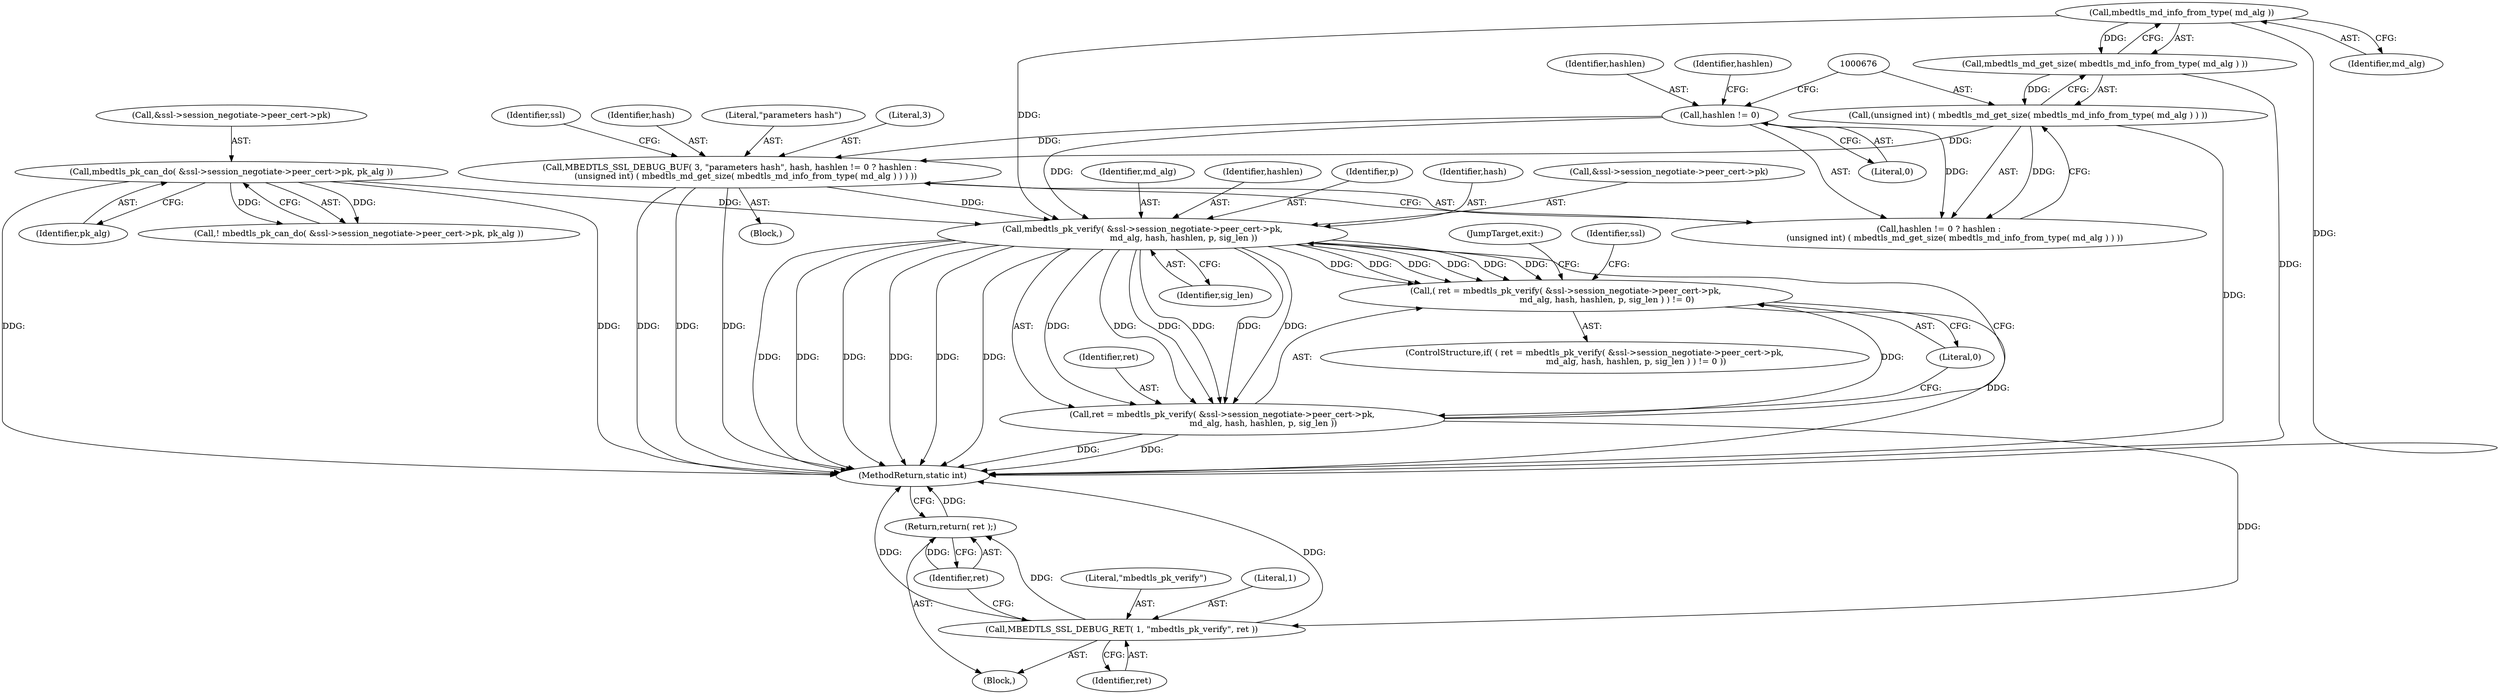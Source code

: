 digraph "0_mbedtls_027f84c69f4ef30c0693832a6c396ef19e563ca1@pointer" {
"1000724" [label="(Call,mbedtls_pk_verify( &ssl->session_negotiate->peer_cert->pk,\n                               md_alg, hash, hashlen, p, sig_len ))"];
"1000700" [label="(Call,mbedtls_pk_can_do( &ssl->session_negotiate->peer_cert->pk, pk_alg ))"];
"1000678" [label="(Call,mbedtls_md_info_from_type( md_alg ))"];
"1000666" [label="(Call,MBEDTLS_SSL_DEBUG_BUF( 3, \"parameters hash\", hash, hashlen != 0 ? hashlen :\n            (unsigned int) ( mbedtls_md_get_size( mbedtls_md_info_from_type( md_alg ) ) ) ))"];
"1000671" [label="(Call,hashlen != 0)"];
"1000675" [label="(Call,(unsigned int) ( mbedtls_md_get_size( mbedtls_md_info_from_type( md_alg ) ) ))"];
"1000677" [label="(Call,mbedtls_md_get_size( mbedtls_md_info_from_type( md_alg ) ))"];
"1000721" [label="(Call,( ret = mbedtls_pk_verify( &ssl->session_negotiate->peer_cert->pk,\n                               md_alg, hash, hashlen, p, sig_len ) ) != 0)"];
"1000722" [label="(Call,ret = mbedtls_pk_verify( &ssl->session_negotiate->peer_cert->pk,\n                               md_alg, hash, hashlen, p, sig_len ))"];
"1000744" [label="(Call,MBEDTLS_SSL_DEBUG_RET( 1, \"mbedtls_pk_verify\", ret ))"];
"1000748" [label="(Return,return( ret );)"];
"1000723" [label="(Identifier,ret)"];
"1000733" [label="(Identifier,md_alg)"];
"1000670" [label="(Call,hashlen != 0 ? hashlen :\n            (unsigned int) ( mbedtls_md_get_size( mbedtls_md_info_from_type( md_alg ) ) ))"];
"1000739" [label="(Block,)"];
"1000671" [label="(Call,hashlen != 0)"];
"1000668" [label="(Literal,\"parameters hash\")"];
"1000678" [label="(Call,mbedtls_md_info_from_type( md_alg ))"];
"1000735" [label="(Identifier,hashlen)"];
"1000673" [label="(Literal,0)"];
"1000744" [label="(Call,MBEDTLS_SSL_DEBUG_RET( 1, \"mbedtls_pk_verify\", ret ))"];
"1000721" [label="(Call,( ret = mbedtls_pk_verify( &ssl->session_negotiate->peer_cert->pk,\n                               md_alg, hash, hashlen, p, sig_len ) ) != 0)"];
"1000738" [label="(Literal,0)"];
"1000701" [label="(Call,&ssl->session_negotiate->peer_cert->pk)"];
"1000749" [label="(Identifier,ret)"];
"1000666" [label="(Call,MBEDTLS_SSL_DEBUG_BUF( 3, \"parameters hash\", hash, hashlen != 0 ? hashlen :\n            (unsigned int) ( mbedtls_md_get_size( mbedtls_md_info_from_type( md_alg ) ) ) ))"];
"1000747" [label="(Identifier,ret)"];
"1000667" [label="(Literal,3)"];
"1000736" [label="(Identifier,p)"];
"1000746" [label="(Literal,\"mbedtls_pk_verify\")"];
"1000748" [label="(Return,return( ret );)"];
"1000679" [label="(Identifier,md_alg)"];
"1000737" [label="(Identifier,sig_len)"];
"1000463" [label="(Block,)"];
"1000750" [label="(JumpTarget,exit:)"];
"1000699" [label="(Call,! mbedtls_pk_can_do( &ssl->session_negotiate->peer_cert->pk, pk_alg ))"];
"1000720" [label="(ControlStructure,if( ( ret = mbedtls_pk_verify( &ssl->session_negotiate->peer_cert->pk,\n                               md_alg, hash, hashlen, p, sig_len ) ) != 0 ))"];
"1000684" [label="(Identifier,ssl)"];
"1000734" [label="(Identifier,hash)"];
"1000674" [label="(Identifier,hashlen)"];
"1000700" [label="(Call,mbedtls_pk_can_do( &ssl->session_negotiate->peer_cert->pk, pk_alg ))"];
"1000725" [label="(Call,&ssl->session_negotiate->peer_cert->pk)"];
"1000745" [label="(Literal,1)"];
"1000669" [label="(Identifier,hash)"];
"1000724" [label="(Call,mbedtls_pk_verify( &ssl->session_negotiate->peer_cert->pk,\n                               md_alg, hash, hashlen, p, sig_len ))"];
"1000760" [label="(MethodReturn,static int)"];
"1000722" [label="(Call,ret = mbedtls_pk_verify( &ssl->session_negotiate->peer_cert->pk,\n                               md_alg, hash, hashlen, p, sig_len ))"];
"1000672" [label="(Identifier,hashlen)"];
"1000709" [label="(Identifier,pk_alg)"];
"1000677" [label="(Call,mbedtls_md_get_size( mbedtls_md_info_from_type( md_alg ) ))"];
"1000741" [label="(Identifier,ssl)"];
"1000675" [label="(Call,(unsigned int) ( mbedtls_md_get_size( mbedtls_md_info_from_type( md_alg ) ) ))"];
"1000724" -> "1000722"  [label="AST: "];
"1000724" -> "1000737"  [label="CFG: "];
"1000725" -> "1000724"  [label="AST: "];
"1000733" -> "1000724"  [label="AST: "];
"1000734" -> "1000724"  [label="AST: "];
"1000735" -> "1000724"  [label="AST: "];
"1000736" -> "1000724"  [label="AST: "];
"1000737" -> "1000724"  [label="AST: "];
"1000722" -> "1000724"  [label="CFG: "];
"1000724" -> "1000760"  [label="DDG: "];
"1000724" -> "1000760"  [label="DDG: "];
"1000724" -> "1000760"  [label="DDG: "];
"1000724" -> "1000760"  [label="DDG: "];
"1000724" -> "1000760"  [label="DDG: "];
"1000724" -> "1000760"  [label="DDG: "];
"1000724" -> "1000721"  [label="DDG: "];
"1000724" -> "1000721"  [label="DDG: "];
"1000724" -> "1000721"  [label="DDG: "];
"1000724" -> "1000721"  [label="DDG: "];
"1000724" -> "1000721"  [label="DDG: "];
"1000724" -> "1000721"  [label="DDG: "];
"1000724" -> "1000722"  [label="DDG: "];
"1000724" -> "1000722"  [label="DDG: "];
"1000724" -> "1000722"  [label="DDG: "];
"1000724" -> "1000722"  [label="DDG: "];
"1000724" -> "1000722"  [label="DDG: "];
"1000724" -> "1000722"  [label="DDG: "];
"1000700" -> "1000724"  [label="DDG: "];
"1000678" -> "1000724"  [label="DDG: "];
"1000666" -> "1000724"  [label="DDG: "];
"1000671" -> "1000724"  [label="DDG: "];
"1000700" -> "1000699"  [label="AST: "];
"1000700" -> "1000709"  [label="CFG: "];
"1000701" -> "1000700"  [label="AST: "];
"1000709" -> "1000700"  [label="AST: "];
"1000699" -> "1000700"  [label="CFG: "];
"1000700" -> "1000760"  [label="DDG: "];
"1000700" -> "1000760"  [label="DDG: "];
"1000700" -> "1000699"  [label="DDG: "];
"1000700" -> "1000699"  [label="DDG: "];
"1000678" -> "1000677"  [label="AST: "];
"1000678" -> "1000679"  [label="CFG: "];
"1000679" -> "1000678"  [label="AST: "];
"1000677" -> "1000678"  [label="CFG: "];
"1000678" -> "1000760"  [label="DDG: "];
"1000678" -> "1000677"  [label="DDG: "];
"1000666" -> "1000463"  [label="AST: "];
"1000666" -> "1000670"  [label="CFG: "];
"1000667" -> "1000666"  [label="AST: "];
"1000668" -> "1000666"  [label="AST: "];
"1000669" -> "1000666"  [label="AST: "];
"1000670" -> "1000666"  [label="AST: "];
"1000684" -> "1000666"  [label="CFG: "];
"1000666" -> "1000760"  [label="DDG: "];
"1000666" -> "1000760"  [label="DDG: "];
"1000666" -> "1000760"  [label="DDG: "];
"1000671" -> "1000666"  [label="DDG: "];
"1000675" -> "1000666"  [label="DDG: "];
"1000671" -> "1000670"  [label="AST: "];
"1000671" -> "1000673"  [label="CFG: "];
"1000672" -> "1000671"  [label="AST: "];
"1000673" -> "1000671"  [label="AST: "];
"1000674" -> "1000671"  [label="CFG: "];
"1000676" -> "1000671"  [label="CFG: "];
"1000671" -> "1000670"  [label="DDG: "];
"1000675" -> "1000670"  [label="AST: "];
"1000675" -> "1000677"  [label="CFG: "];
"1000676" -> "1000675"  [label="AST: "];
"1000677" -> "1000675"  [label="AST: "];
"1000670" -> "1000675"  [label="CFG: "];
"1000675" -> "1000760"  [label="DDG: "];
"1000675" -> "1000670"  [label="DDG: "];
"1000677" -> "1000675"  [label="DDG: "];
"1000677" -> "1000760"  [label="DDG: "];
"1000721" -> "1000720"  [label="AST: "];
"1000721" -> "1000738"  [label="CFG: "];
"1000722" -> "1000721"  [label="AST: "];
"1000738" -> "1000721"  [label="AST: "];
"1000741" -> "1000721"  [label="CFG: "];
"1000750" -> "1000721"  [label="CFG: "];
"1000721" -> "1000760"  [label="DDG: "];
"1000722" -> "1000721"  [label="DDG: "];
"1000723" -> "1000722"  [label="AST: "];
"1000738" -> "1000722"  [label="CFG: "];
"1000722" -> "1000760"  [label="DDG: "];
"1000722" -> "1000760"  [label="DDG: "];
"1000722" -> "1000744"  [label="DDG: "];
"1000744" -> "1000739"  [label="AST: "];
"1000744" -> "1000747"  [label="CFG: "];
"1000745" -> "1000744"  [label="AST: "];
"1000746" -> "1000744"  [label="AST: "];
"1000747" -> "1000744"  [label="AST: "];
"1000749" -> "1000744"  [label="CFG: "];
"1000744" -> "1000760"  [label="DDG: "];
"1000744" -> "1000760"  [label="DDG: "];
"1000744" -> "1000748"  [label="DDG: "];
"1000748" -> "1000739"  [label="AST: "];
"1000748" -> "1000749"  [label="CFG: "];
"1000749" -> "1000748"  [label="AST: "];
"1000760" -> "1000748"  [label="CFG: "];
"1000748" -> "1000760"  [label="DDG: "];
"1000749" -> "1000748"  [label="DDG: "];
}
